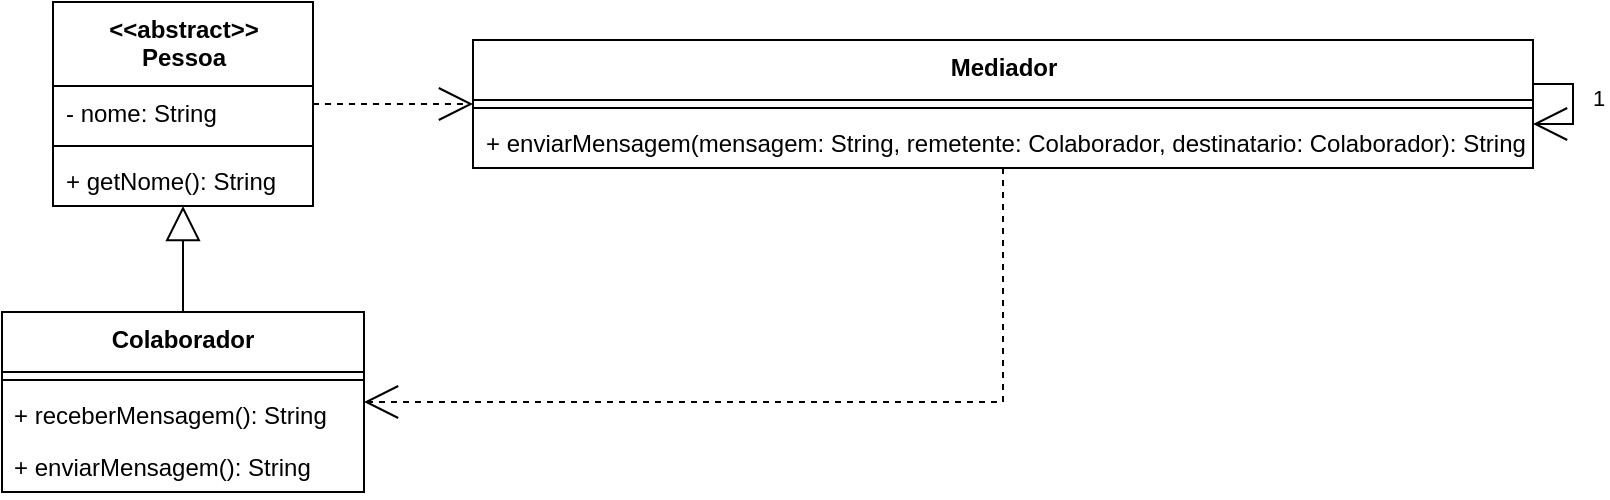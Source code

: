 <mxfile>
    <diagram name="Página-1" id="OQPNhpq00jlVtxKzGsJJ">
        <mxGraphModel dx="1082" dy="780" grid="1" gridSize="10" guides="1" tooltips="1" connect="1" arrows="1" fold="1" page="1" pageScale="1" pageWidth="827" pageHeight="1169" math="0" shadow="0">
            <root>
                <mxCell id="0"/>
                <mxCell id="1" parent="0"/>
                <mxCell id="44" style="edgeStyle=orthogonalEdgeStyle;rounded=0;html=1;dashed=1;endArrow=open;endFill=0;endSize=15;" edge="1" parent="1" source="-Nvpflhu0W0NFWy76Kld-14" target="-Nvpflhu0W0NFWy76Kld-53">
                    <mxGeometry relative="1" as="geometry">
                        <Array as="points">
                            <mxPoint x="515.5" y="520"/>
                        </Array>
                    </mxGeometry>
                </mxCell>
                <mxCell id="-Nvpflhu0W0NFWy76Kld-14" value="Mediador" style="swimlane;fontStyle=1;align=center;verticalAlign=top;childLayout=stackLayout;horizontal=1;startSize=30;horizontalStack=0;resizeParent=1;resizeParentMax=0;resizeLast=0;collapsible=0;marginBottom=0;whiteSpace=wrap;html=1;" parent="1" vertex="1">
                    <mxGeometry x="250.5" y="339" width="530" height="64" as="geometry"/>
                </mxCell>
                <mxCell id="-Nvpflhu0W0NFWy76Kld-15" value="" style="line;strokeWidth=1;fillColor=none;align=left;verticalAlign=middle;spacingTop=-1;spacingLeft=3;spacingRight=3;rotatable=0;labelPosition=right;points=[];portConstraint=eastwest;strokeColor=inherit;" parent="-Nvpflhu0W0NFWy76Kld-14" vertex="1">
                    <mxGeometry y="30" width="530" height="8" as="geometry"/>
                </mxCell>
                <mxCell id="49" value="+ enviarMensagem(mensagem: String, remetente: Colaborador, destinatario: Colaborador): String" style="text;strokeColor=none;fillColor=none;align=left;verticalAlign=top;spacingLeft=4;spacingRight=4;overflow=hidden;rotatable=0;points=[[0,0.5],[1,0.5]];portConstraint=eastwest;whiteSpace=wrap;html=1;" vertex="1" parent="-Nvpflhu0W0NFWy76Kld-14">
                    <mxGeometry y="38" width="530" height="26" as="geometry"/>
                </mxCell>
                <mxCell id="42" style="edgeStyle=orthogonalEdgeStyle;html=1;rounded=0;endArrow=block;endFill=0;endSize=15;" edge="1" parent="1" source="-Nvpflhu0W0NFWy76Kld-53" target="2">
                    <mxGeometry relative="1" as="geometry"/>
                </mxCell>
                <mxCell id="-Nvpflhu0W0NFWy76Kld-53" value="Colaborador" style="swimlane;fontStyle=1;align=center;verticalAlign=top;childLayout=stackLayout;horizontal=1;startSize=30;horizontalStack=0;resizeParent=1;resizeParentMax=0;resizeLast=0;collapsible=0;marginBottom=0;whiteSpace=wrap;html=1;" parent="1" vertex="1">
                    <mxGeometry x="15" y="475" width="181" height="90" as="geometry"/>
                </mxCell>
                <mxCell id="-Nvpflhu0W0NFWy76Kld-56" value="" style="line;strokeWidth=1;fillColor=none;align=left;verticalAlign=middle;spacingTop=-1;spacingLeft=3;spacingRight=3;rotatable=0;labelPosition=right;points=[];portConstraint=eastwest;strokeColor=inherit;" parent="-Nvpflhu0W0NFWy76Kld-53" vertex="1">
                    <mxGeometry y="30" width="181" height="8" as="geometry"/>
                </mxCell>
                <mxCell id="41" value="+ receberMensagem(): String" style="text;strokeColor=none;fillColor=none;align=left;verticalAlign=top;spacingLeft=4;spacingRight=4;overflow=hidden;rotatable=0;points=[[0,0.5],[1,0.5]];portConstraint=eastwest;whiteSpace=wrap;html=1;" parent="-Nvpflhu0W0NFWy76Kld-53" vertex="1">
                    <mxGeometry y="38" width="181" height="26" as="geometry"/>
                </mxCell>
                <mxCell id="48" value="+ enviarMensagem(): String" style="text;strokeColor=none;fillColor=none;align=left;verticalAlign=top;spacingLeft=4;spacingRight=4;overflow=hidden;rotatable=0;points=[[0,0.5],[1,0.5]];portConstraint=eastwest;whiteSpace=wrap;html=1;" vertex="1" parent="-Nvpflhu0W0NFWy76Kld-53">
                    <mxGeometry y="64" width="181" height="26" as="geometry"/>
                </mxCell>
                <mxCell id="43" style="edgeStyle=orthogonalEdgeStyle;rounded=0;html=1;endArrow=open;endFill=0;endSize=15;dashed=1;" edge="1" parent="1" source="2" target="-Nvpflhu0W0NFWy76Kld-14">
                    <mxGeometry relative="1" as="geometry"/>
                </mxCell>
                <mxCell id="2" value="&amp;lt;&amp;lt;abstract&amp;gt;&amp;gt;&lt;br&gt;Pessoa" style="swimlane;fontStyle=1;align=center;verticalAlign=top;childLayout=stackLayout;horizontal=1;startSize=42;horizontalStack=0;resizeParent=1;resizeParentMax=0;resizeLast=0;collapsible=0;marginBottom=0;whiteSpace=wrap;html=1;" parent="1" vertex="1">
                    <mxGeometry x="40.5" y="320" width="130" height="102" as="geometry"/>
                </mxCell>
                <mxCell id="51" value="- nome: String" style="text;strokeColor=none;fillColor=none;align=left;verticalAlign=top;spacingLeft=4;spacingRight=4;overflow=hidden;rotatable=0;points=[[0,0.5],[1,0.5]];portConstraint=eastwest;whiteSpace=wrap;html=1;" vertex="1" parent="2">
                    <mxGeometry y="42" width="130" height="26" as="geometry"/>
                </mxCell>
                <mxCell id="5" value="" style="line;strokeWidth=1;fillColor=none;align=left;verticalAlign=middle;spacingTop=-1;spacingLeft=3;spacingRight=3;rotatable=0;labelPosition=right;points=[];portConstraint=eastwest;strokeColor=inherit;" parent="2" vertex="1">
                    <mxGeometry y="68" width="130" height="8" as="geometry"/>
                </mxCell>
                <mxCell id="50" value="+ getNome(): String" style="text;strokeColor=none;fillColor=none;align=left;verticalAlign=top;spacingLeft=4;spacingRight=4;overflow=hidden;rotatable=0;points=[[0,0.5],[1,0.5]];portConstraint=eastwest;whiteSpace=wrap;html=1;" vertex="1" parent="2">
                    <mxGeometry y="76" width="130" height="26" as="geometry"/>
                </mxCell>
                <mxCell id="45" style="edgeStyle=elbowEdgeStyle;rounded=0;html=1;endArrow=open;endFill=0;endSize=15;jumpStyle=none;" edge="1" parent="1" source="-Nvpflhu0W0NFWy76Kld-14" target="-Nvpflhu0W0NFWy76Kld-14">
                    <mxGeometry relative="1" as="geometry">
                        <Array as="points">
                            <mxPoint x="580.5" y="390"/>
                        </Array>
                    </mxGeometry>
                </mxCell>
                <mxCell id="47" value="1" style="edgeLabel;html=1;align=center;verticalAlign=middle;resizable=0;points=[];" vertex="1" connectable="0" parent="45">
                    <mxGeometry x="0.29" y="2" relative="1" as="geometry">
                        <mxPoint x="10" y="-12" as="offset"/>
                    </mxGeometry>
                </mxCell>
            </root>
        </mxGraphModel>
    </diagram>
</mxfile>
